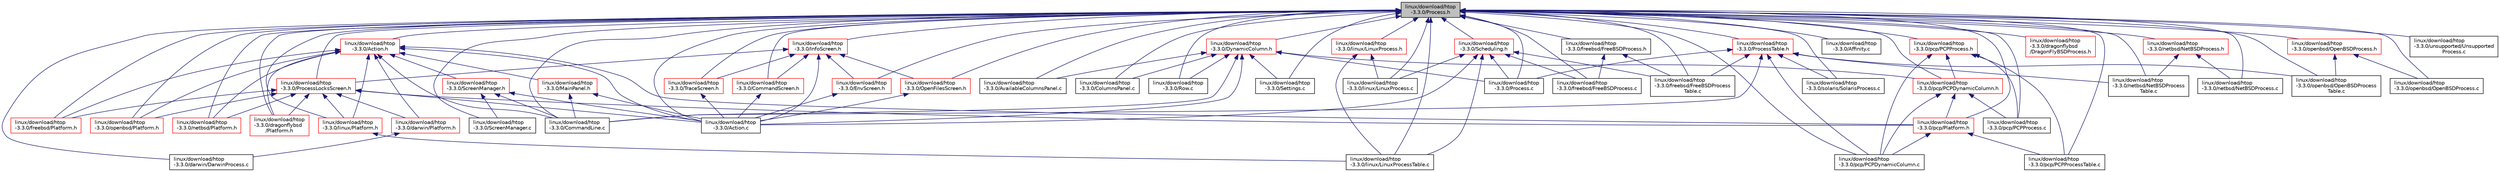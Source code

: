 digraph "linux/download/htop-3.3.0/Process.h"
{
  edge [fontname="Helvetica",fontsize="10",labelfontname="Helvetica",labelfontsize="10"];
  node [fontname="Helvetica",fontsize="10",shape=record];
  Node23 [label="linux/download/htop\l-3.3.0/Process.h",height=0.2,width=0.4,color="black", fillcolor="grey75", style="filled", fontcolor="black"];
  Node23 -> Node24 [dir="back",color="midnightblue",fontsize="10",style="solid",fontname="Helvetica"];
  Node24 [label="linux/download/htop\l-3.3.0/Action.h",height=0.2,width=0.4,color="red", fillcolor="white", style="filled",URL="$Action_8h.html"];
  Node24 -> Node25 [dir="back",color="midnightblue",fontsize="10",style="solid",fontname="Helvetica"];
  Node25 [label="linux/download/htop\l-3.3.0/Action.c",height=0.2,width=0.4,color="black", fillcolor="white", style="filled",URL="$Action_8c.html"];
  Node24 -> Node26 [dir="back",color="midnightblue",fontsize="10",style="solid",fontname="Helvetica"];
  Node26 [label="linux/download/htop\l-3.3.0/ScreenManager.h",height=0.2,width=0.4,color="red", fillcolor="white", style="filled",URL="$ScreenManager_8h.html"];
  Node26 -> Node25 [dir="back",color="midnightblue",fontsize="10",style="solid",fontname="Helvetica"];
  Node26 -> Node32 [dir="back",color="midnightblue",fontsize="10",style="solid",fontname="Helvetica"];
  Node32 [label="linux/download/htop\l-3.3.0/CommandLine.c",height=0.2,width=0.4,color="black", fillcolor="white", style="filled",URL="$CommandLine_8c.html"];
  Node26 -> Node42 [dir="back",color="midnightblue",fontsize="10",style="solid",fontname="Helvetica"];
  Node42 [label="linux/download/htop\l-3.3.0/ScreenManager.c",height=0.2,width=0.4,color="black", fillcolor="white", style="filled",URL="$ScreenManager_8c.html"];
  Node24 -> Node43 [dir="back",color="midnightblue",fontsize="10",style="solid",fontname="Helvetica"];
  Node43 [label="linux/download/htop\l-3.3.0/MainPanel.h",height=0.2,width=0.4,color="red", fillcolor="white", style="filled",URL="$MainPanel_8h.html"];
  Node43 -> Node25 [dir="back",color="midnightblue",fontsize="10",style="solid",fontname="Helvetica"];
  Node43 -> Node32 [dir="back",color="midnightblue",fontsize="10",style="solid",fontname="Helvetica"];
  Node24 -> Node32 [dir="back",color="midnightblue",fontsize="10",style="solid",fontname="Helvetica"];
  Node24 -> Node46 [dir="back",color="midnightblue",fontsize="10",style="solid",fontname="Helvetica"];
  Node46 [label="linux/download/htop\l-3.3.0/darwin/Platform.h",height=0.2,width=0.4,color="red", fillcolor="white", style="filled",URL="$darwin_2Platform_8h.html"];
  Node46 -> Node48 [dir="back",color="midnightblue",fontsize="10",style="solid",fontname="Helvetica"];
  Node48 [label="linux/download/htop\l-3.3.0/darwin/DarwinProcess.c",height=0.2,width=0.4,color="black", fillcolor="white", style="filled",URL="$DarwinProcess_8c.html"];
  Node24 -> Node51 [dir="back",color="midnightblue",fontsize="10",style="solid",fontname="Helvetica"];
  Node51 [label="linux/download/htop\l-3.3.0/dragonflybsd\l/Platform.h",height=0.2,width=0.4,color="red", fillcolor="white", style="filled",URL="$dragonflybsd_2Platform_8h.html"];
  Node24 -> Node54 [dir="back",color="midnightblue",fontsize="10",style="solid",fontname="Helvetica"];
  Node54 [label="linux/download/htop\l-3.3.0/freebsd/Platform.h",height=0.2,width=0.4,color="red", fillcolor="white", style="filled",URL="$freebsd_2Platform_8h.html"];
  Node24 -> Node56 [dir="back",color="midnightblue",fontsize="10",style="solid",fontname="Helvetica"];
  Node56 [label="linux/download/htop\l-3.3.0/linux/Platform.h",height=0.2,width=0.4,color="red", fillcolor="white", style="filled",URL="$linux_2Platform_8h.html"];
  Node56 -> Node58 [dir="back",color="midnightblue",fontsize="10",style="solid",fontname="Helvetica"];
  Node58 [label="linux/download/htop\l-3.3.0/linux/LinuxProcessTable.c",height=0.2,width=0.4,color="black", fillcolor="white", style="filled",URL="$LinuxProcessTable_8c.html"];
  Node24 -> Node61 [dir="back",color="midnightblue",fontsize="10",style="solid",fontname="Helvetica"];
  Node61 [label="linux/download/htop\l-3.3.0/netbsd/Platform.h",height=0.2,width=0.4,color="red", fillcolor="white", style="filled",URL="$netbsd_2Platform_8h.html"];
  Node24 -> Node63 [dir="back",color="midnightblue",fontsize="10",style="solid",fontname="Helvetica"];
  Node63 [label="linux/download/htop\l-3.3.0/openbsd/Platform.h",height=0.2,width=0.4,color="red", fillcolor="white", style="filled",URL="$openbsd_2Platform_8h.html"];
  Node24 -> Node65 [dir="back",color="midnightblue",fontsize="10",style="solid",fontname="Helvetica"];
  Node65 [label="linux/download/htop\l-3.3.0/pcp/Platform.h",height=0.2,width=0.4,color="red", fillcolor="white", style="filled",URL="$pcp_2Platform_8h.html"];
  Node65 -> Node72 [dir="back",color="midnightblue",fontsize="10",style="solid",fontname="Helvetica"];
  Node72 [label="linux/download/htop\l-3.3.0/pcp/PCPDynamicColumn.c",height=0.2,width=0.4,color="black", fillcolor="white", style="filled",URL="$PCPDynamicColumn_8c.html"];
  Node65 -> Node76 [dir="back",color="midnightblue",fontsize="10",style="solid",fontname="Helvetica"];
  Node76 [label="linux/download/htop\l-3.3.0/pcp/PCPProcessTable.c",height=0.2,width=0.4,color="black", fillcolor="white", style="filled",URL="$PCPProcessTable_8c.html"];
  Node23 -> Node110 [dir="back",color="midnightblue",fontsize="10",style="solid",fontname="Helvetica"];
  Node110 [label="linux/download/htop\l-3.3.0/InfoScreen.h",height=0.2,width=0.4,color="red", fillcolor="white", style="filled",URL="$InfoScreen_8h.html"];
  Node110 -> Node111 [dir="back",color="midnightblue",fontsize="10",style="solid",fontname="Helvetica"];
  Node111 [label="linux/download/htop\l-3.3.0/CommandScreen.h",height=0.2,width=0.4,color="red", fillcolor="white", style="filled",URL="$CommandScreen_8h.html"];
  Node111 -> Node25 [dir="back",color="midnightblue",fontsize="10",style="solid",fontname="Helvetica"];
  Node110 -> Node113 [dir="back",color="midnightblue",fontsize="10",style="solid",fontname="Helvetica"];
  Node113 [label="linux/download/htop\l-3.3.0/EnvScreen.h",height=0.2,width=0.4,color="red", fillcolor="white", style="filled",URL="$EnvScreen_8h.html"];
  Node113 -> Node25 [dir="back",color="midnightblue",fontsize="10",style="solid",fontname="Helvetica"];
  Node110 -> Node25 [dir="back",color="midnightblue",fontsize="10",style="solid",fontname="Helvetica"];
  Node110 -> Node114 [dir="back",color="midnightblue",fontsize="10",style="solid",fontname="Helvetica"];
  Node114 [label="linux/download/htop\l-3.3.0/OpenFilesScreen.h",height=0.2,width=0.4,color="red", fillcolor="white", style="filled",URL="$OpenFilesScreen_8h.html"];
  Node114 -> Node25 [dir="back",color="midnightblue",fontsize="10",style="solid",fontname="Helvetica"];
  Node110 -> Node116 [dir="back",color="midnightblue",fontsize="10",style="solid",fontname="Helvetica"];
  Node116 [label="linux/download/htop\l-3.3.0/ProcessLocksScreen.h",height=0.2,width=0.4,color="red", fillcolor="white", style="filled",URL="$ProcessLocksScreen_8h.html"];
  Node116 -> Node25 [dir="back",color="midnightblue",fontsize="10",style="solid",fontname="Helvetica"];
  Node116 -> Node46 [dir="back",color="midnightblue",fontsize="10",style="solid",fontname="Helvetica"];
  Node116 -> Node51 [dir="back",color="midnightblue",fontsize="10",style="solid",fontname="Helvetica"];
  Node116 -> Node54 [dir="back",color="midnightblue",fontsize="10",style="solid",fontname="Helvetica"];
  Node116 -> Node56 [dir="back",color="midnightblue",fontsize="10",style="solid",fontname="Helvetica"];
  Node116 -> Node61 [dir="back",color="midnightblue",fontsize="10",style="solid",fontname="Helvetica"];
  Node116 -> Node63 [dir="back",color="midnightblue",fontsize="10",style="solid",fontname="Helvetica"];
  Node116 -> Node65 [dir="back",color="midnightblue",fontsize="10",style="solid",fontname="Helvetica"];
  Node110 -> Node117 [dir="back",color="midnightblue",fontsize="10",style="solid",fontname="Helvetica"];
  Node117 [label="linux/download/htop\l-3.3.0/TraceScreen.h",height=0.2,width=0.4,color="red", fillcolor="white", style="filled",URL="$TraceScreen_8h.html"];
  Node117 -> Node25 [dir="back",color="midnightblue",fontsize="10",style="solid",fontname="Helvetica"];
  Node23 -> Node111 [dir="back",color="midnightblue",fontsize="10",style="solid",fontname="Helvetica"];
  Node23 -> Node120 [dir="back",color="midnightblue",fontsize="10",style="solid",fontname="Helvetica"];
  Node120 [label="linux/download/htop\l-3.3.0/DynamicColumn.h",height=0.2,width=0.4,color="red", fillcolor="white", style="filled",URL="$DynamicColumn_8h.html"];
  Node120 -> Node25 [dir="back",color="midnightblue",fontsize="10",style="solid",fontname="Helvetica"];
  Node120 -> Node85 [dir="back",color="midnightblue",fontsize="10",style="solid",fontname="Helvetica"];
  Node85 [label="linux/download/htop\l-3.3.0/AvailableColumnsPanel.c",height=0.2,width=0.4,color="black", fillcolor="white", style="filled",URL="$AvailableColumnsPanel_8c.html"];
  Node120 -> Node121 [dir="back",color="midnightblue",fontsize="10",style="solid",fontname="Helvetica"];
  Node121 [label="linux/download/htop\l-3.3.0/ColumnsPanel.c",height=0.2,width=0.4,color="black", fillcolor="white", style="filled",URL="$ColumnsPanel_8c.html"];
  Node120 -> Node32 [dir="back",color="midnightblue",fontsize="10",style="solid",fontname="Helvetica"];
  Node120 -> Node122 [dir="back",color="midnightblue",fontsize="10",style="solid",fontname="Helvetica"];
  Node122 [label="linux/download/htop\l-3.3.0/pcp/PCPDynamicColumn.h",height=0.2,width=0.4,color="red", fillcolor="white", style="filled",URL="$PCPDynamicColumn_8h.html"];
  Node122 -> Node65 [dir="back",color="midnightblue",fontsize="10",style="solid",fontname="Helvetica"];
  Node122 -> Node72 [dir="back",color="midnightblue",fontsize="10",style="solid",fontname="Helvetica"];
  Node122 -> Node123 [dir="back",color="midnightblue",fontsize="10",style="solid",fontname="Helvetica"];
  Node123 [label="linux/download/htop\l-3.3.0/pcp/PCPProcess.c",height=0.2,width=0.4,color="black", fillcolor="white", style="filled",URL="$PCPProcess_8c.html"];
  Node120 -> Node124 [dir="back",color="midnightblue",fontsize="10",style="solid",fontname="Helvetica"];
  Node124 [label="linux/download/htop\l-3.3.0/Process.c",height=0.2,width=0.4,color="black", fillcolor="white", style="filled",URL="$Process_8c.html"];
  Node120 -> Node125 [dir="back",color="midnightblue",fontsize="10",style="solid",fontname="Helvetica"];
  Node125 [label="linux/download/htop\l-3.3.0/Row.c",height=0.2,width=0.4,color="black", fillcolor="white", style="filled",URL="$Row_8c.html"];
  Node120 -> Node102 [dir="back",color="midnightblue",fontsize="10",style="solid",fontname="Helvetica"];
  Node102 [label="linux/download/htop\l-3.3.0/Settings.c",height=0.2,width=0.4,color="black", fillcolor="white", style="filled",URL="$Settings_8c.html"];
  Node23 -> Node113 [dir="back",color="midnightblue",fontsize="10",style="solid",fontname="Helvetica"];
  Node23 -> Node114 [dir="back",color="midnightblue",fontsize="10",style="solid",fontname="Helvetica"];
  Node23 -> Node25 [dir="back",color="midnightblue",fontsize="10",style="solid",fontname="Helvetica"];
  Node23 -> Node116 [dir="back",color="midnightblue",fontsize="10",style="solid",fontname="Helvetica"];
  Node23 -> Node126 [dir="back",color="midnightblue",fontsize="10",style="solid",fontname="Helvetica"];
  Node126 [label="linux/download/htop\l-3.3.0/Scheduling.h",height=0.2,width=0.4,color="red", fillcolor="white", style="filled",URL="$Scheduling_8h.html"];
  Node126 -> Node25 [dir="back",color="midnightblue",fontsize="10",style="solid",fontname="Helvetica"];
  Node126 -> Node128 [dir="back",color="midnightblue",fontsize="10",style="solid",fontname="Helvetica"];
  Node128 [label="linux/download/htop\l-3.3.0/freebsd/FreeBSDProcess.c",height=0.2,width=0.4,color="black", fillcolor="white", style="filled",URL="$FreeBSDProcess_8c.html"];
  Node126 -> Node129 [dir="back",color="midnightblue",fontsize="10",style="solid",fontname="Helvetica"];
  Node129 [label="linux/download/htop\l-3.3.0/freebsd/FreeBSDProcess\lTable.c",height=0.2,width=0.4,color="black", fillcolor="white", style="filled",URL="$FreeBSDProcessTable_8c.html"];
  Node126 -> Node130 [dir="back",color="midnightblue",fontsize="10",style="solid",fontname="Helvetica"];
  Node130 [label="linux/download/htop\l-3.3.0/linux/LinuxProcess.c",height=0.2,width=0.4,color="black", fillcolor="white", style="filled",URL="$LinuxProcess_8c.html"];
  Node126 -> Node58 [dir="back",color="midnightblue",fontsize="10",style="solid",fontname="Helvetica"];
  Node126 -> Node124 [dir="back",color="midnightblue",fontsize="10",style="solid",fontname="Helvetica"];
  Node23 -> Node117 [dir="back",color="midnightblue",fontsize="10",style="solid",fontname="Helvetica"];
  Node23 -> Node132 [dir="back",color="midnightblue",fontsize="10",style="solid",fontname="Helvetica"];
  Node132 [label="linux/download/htop\l-3.3.0/Affinity.c",height=0.2,width=0.4,color="black", fillcolor="white", style="filled",URL="$Affinity_8c.html"];
  Node23 -> Node85 [dir="back",color="midnightblue",fontsize="10",style="solid",fontname="Helvetica"];
  Node23 -> Node121 [dir="back",color="midnightblue",fontsize="10",style="solid",fontname="Helvetica"];
  Node23 -> Node32 [dir="back",color="midnightblue",fontsize="10",style="solid",fontname="Helvetica"];
  Node23 -> Node133 [dir="back",color="midnightblue",fontsize="10",style="solid",fontname="Helvetica"];
  Node133 [label="linux/download/htop\l-3.3.0/ProcessTable.h",height=0.2,width=0.4,color="red", fillcolor="white", style="filled",URL="$ProcessTable_8h.html"];
  Node133 -> Node32 [dir="back",color="midnightblue",fontsize="10",style="solid",fontname="Helvetica"];
  Node133 -> Node129 [dir="back",color="midnightblue",fontsize="10",style="solid",fontname="Helvetica"];
  Node133 -> Node150 [dir="back",color="midnightblue",fontsize="10",style="solid",fontname="Helvetica"];
  Node150 [label="linux/download/htop\l-3.3.0/netbsd/NetBSDProcess\lTable.c",height=0.2,width=0.4,color="black", fillcolor="white", style="filled",URL="$NetBSDProcessTable_8c.html"];
  Node133 -> Node152 [dir="back",color="midnightblue",fontsize="10",style="solid",fontname="Helvetica"];
  Node152 [label="linux/download/htop\l-3.3.0/openbsd/OpenBSDProcess\lTable.c",height=0.2,width=0.4,color="black", fillcolor="white", style="filled",URL="$OpenBSDProcessTable_8c.html"];
  Node133 -> Node72 [dir="back",color="midnightblue",fontsize="10",style="solid",fontname="Helvetica"];
  Node133 -> Node124 [dir="back",color="midnightblue",fontsize="10",style="solid",fontname="Helvetica"];
  Node133 -> Node82 [dir="back",color="midnightblue",fontsize="10",style="solid",fontname="Helvetica"];
  Node82 [label="linux/download/htop\l-3.3.0/solaris/SolarisProcess.c",height=0.2,width=0.4,color="black", fillcolor="white", style="filled",URL="$SolarisProcess_8c.html"];
  Node23 -> Node48 [dir="back",color="midnightblue",fontsize="10",style="solid",fontname="Helvetica"];
  Node23 -> Node159 [dir="back",color="midnightblue",fontsize="10",style="solid",fontname="Helvetica"];
  Node159 [label="linux/download/htop\l-3.3.0/dragonflybsd\l/DragonFlyBSDProcess.h",height=0.2,width=0.4,color="red", fillcolor="white", style="filled",URL="$DragonFlyBSDProcess_8h.html"];
  Node23 -> Node51 [dir="back",color="midnightblue",fontsize="10",style="solid",fontname="Helvetica"];
  Node23 -> Node128 [dir="back",color="midnightblue",fontsize="10",style="solid",fontname="Helvetica"];
  Node23 -> Node160 [dir="back",color="midnightblue",fontsize="10",style="solid",fontname="Helvetica"];
  Node160 [label="linux/download/htop\l-3.3.0/freebsd/FreeBSDProcess.h",height=0.2,width=0.4,color="black", fillcolor="white", style="filled",URL="$FreeBSDProcess_8h.html"];
  Node160 -> Node128 [dir="back",color="midnightblue",fontsize="10",style="solid",fontname="Helvetica"];
  Node160 -> Node129 [dir="back",color="midnightblue",fontsize="10",style="solid",fontname="Helvetica"];
  Node23 -> Node129 [dir="back",color="midnightblue",fontsize="10",style="solid",fontname="Helvetica"];
  Node23 -> Node54 [dir="back",color="midnightblue",fontsize="10",style="solid",fontname="Helvetica"];
  Node23 -> Node130 [dir="back",color="midnightblue",fontsize="10",style="solid",fontname="Helvetica"];
  Node23 -> Node161 [dir="back",color="midnightblue",fontsize="10",style="solid",fontname="Helvetica"];
  Node161 [label="linux/download/htop\l-3.3.0/linux/LinuxProcess.h",height=0.2,width=0.4,color="red", fillcolor="white", style="filled",URL="$LinuxProcess_8h.html"];
  Node161 -> Node130 [dir="back",color="midnightblue",fontsize="10",style="solid",fontname="Helvetica"];
  Node161 -> Node58 [dir="back",color="midnightblue",fontsize="10",style="solid",fontname="Helvetica"];
  Node23 -> Node58 [dir="back",color="midnightblue",fontsize="10",style="solid",fontname="Helvetica"];
  Node23 -> Node56 [dir="back",color="midnightblue",fontsize="10",style="solid",fontname="Helvetica"];
  Node23 -> Node162 [dir="back",color="midnightblue",fontsize="10",style="solid",fontname="Helvetica"];
  Node162 [label="linux/download/htop\l-3.3.0/netbsd/NetBSDProcess.c",height=0.2,width=0.4,color="black", fillcolor="white", style="filled",URL="$NetBSDProcess_8c.html"];
  Node23 -> Node163 [dir="back",color="midnightblue",fontsize="10",style="solid",fontname="Helvetica"];
  Node163 [label="linux/download/htop\l-3.3.0/netbsd/NetBSDProcess.h",height=0.2,width=0.4,color="red", fillcolor="white", style="filled",URL="$NetBSDProcess_8h.html"];
  Node163 -> Node162 [dir="back",color="midnightblue",fontsize="10",style="solid",fontname="Helvetica"];
  Node163 -> Node150 [dir="back",color="midnightblue",fontsize="10",style="solid",fontname="Helvetica"];
  Node23 -> Node150 [dir="back",color="midnightblue",fontsize="10",style="solid",fontname="Helvetica"];
  Node23 -> Node61 [dir="back",color="midnightblue",fontsize="10",style="solid",fontname="Helvetica"];
  Node23 -> Node164 [dir="back",color="midnightblue",fontsize="10",style="solid",fontname="Helvetica"];
  Node164 [label="linux/download/htop\l-3.3.0/openbsd/OpenBSDProcess.c",height=0.2,width=0.4,color="black", fillcolor="white", style="filled",URL="$OpenBSDProcess_8c.html"];
  Node23 -> Node165 [dir="back",color="midnightblue",fontsize="10",style="solid",fontname="Helvetica"];
  Node165 [label="linux/download/htop\l-3.3.0/openbsd/OpenBSDProcess.h",height=0.2,width=0.4,color="red", fillcolor="white", style="filled",URL="$OpenBSDProcess_8h.html"];
  Node165 -> Node164 [dir="back",color="midnightblue",fontsize="10",style="solid",fontname="Helvetica"];
  Node165 -> Node152 [dir="back",color="midnightblue",fontsize="10",style="solid",fontname="Helvetica"];
  Node23 -> Node152 [dir="back",color="midnightblue",fontsize="10",style="solid",fontname="Helvetica"];
  Node23 -> Node63 [dir="back",color="midnightblue",fontsize="10",style="solid",fontname="Helvetica"];
  Node23 -> Node65 [dir="back",color="midnightblue",fontsize="10",style="solid",fontname="Helvetica"];
  Node23 -> Node122 [dir="back",color="midnightblue",fontsize="10",style="solid",fontname="Helvetica"];
  Node23 -> Node72 [dir="back",color="midnightblue",fontsize="10",style="solid",fontname="Helvetica"];
  Node23 -> Node123 [dir="back",color="midnightblue",fontsize="10",style="solid",fontname="Helvetica"];
  Node23 -> Node166 [dir="back",color="midnightblue",fontsize="10",style="solid",fontname="Helvetica"];
  Node166 [label="linux/download/htop\l-3.3.0/pcp/PCPProcess.h",height=0.2,width=0.4,color="red", fillcolor="white", style="filled",URL="$PCPProcess_8h.html"];
  Node166 -> Node122 [dir="back",color="midnightblue",fontsize="10",style="solid",fontname="Helvetica"];
  Node166 -> Node72 [dir="back",color="midnightblue",fontsize="10",style="solid",fontname="Helvetica"];
  Node166 -> Node123 [dir="back",color="midnightblue",fontsize="10",style="solid",fontname="Helvetica"];
  Node166 -> Node76 [dir="back",color="midnightblue",fontsize="10",style="solid",fontname="Helvetica"];
  Node23 -> Node76 [dir="back",color="midnightblue",fontsize="10",style="solid",fontname="Helvetica"];
  Node23 -> Node124 [dir="back",color="midnightblue",fontsize="10",style="solid",fontname="Helvetica"];
  Node23 -> Node125 [dir="back",color="midnightblue",fontsize="10",style="solid",fontname="Helvetica"];
  Node23 -> Node42 [dir="back",color="midnightblue",fontsize="10",style="solid",fontname="Helvetica"];
  Node23 -> Node102 [dir="back",color="midnightblue",fontsize="10",style="solid",fontname="Helvetica"];
  Node23 -> Node82 [dir="back",color="midnightblue",fontsize="10",style="solid",fontname="Helvetica"];
  Node23 -> Node167 [dir="back",color="midnightblue",fontsize="10",style="solid",fontname="Helvetica"];
  Node167 [label="linux/download/htop\l-3.3.0/unsupported/Unsupported\lProcess.c",height=0.2,width=0.4,color="black", fillcolor="white", style="filled",URL="$UnsupportedProcess_8c.html"];
}
